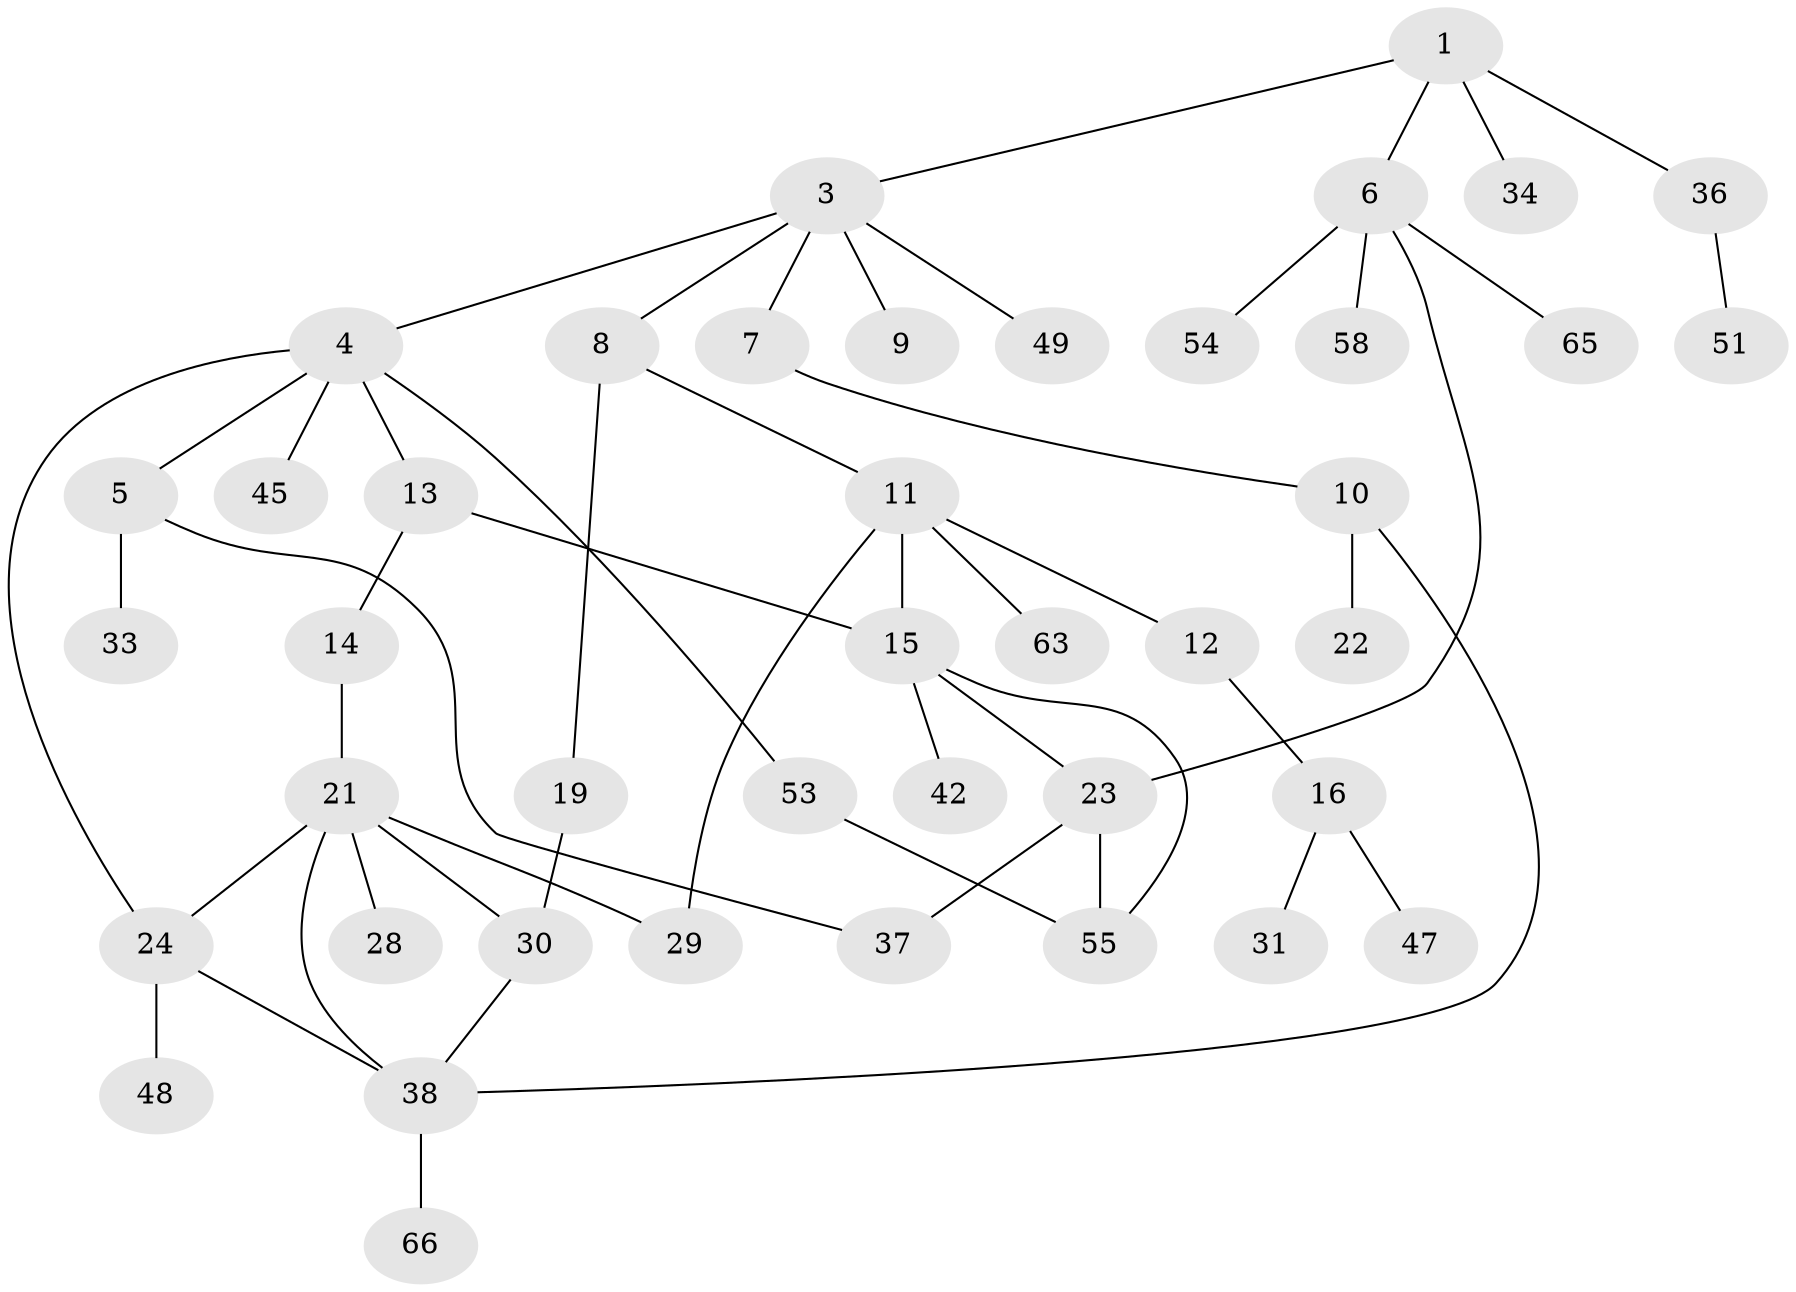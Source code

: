 // Generated by graph-tools (version 1.1) at 2025/51/02/27/25 19:51:36]
// undirected, 42 vertices, 52 edges
graph export_dot {
graph [start="1"]
  node [color=gray90,style=filled];
  1 [super="+2"];
  3 [super="+18"];
  4 [super="+44"];
  5 [super="+32"];
  6 [super="+20"];
  7;
  8;
  9 [super="+17"];
  10 [super="+50"];
  11 [super="+46"];
  12;
  13 [super="+27"];
  14;
  15 [super="+40"];
  16 [super="+59"];
  19 [super="+35"];
  21 [super="+25"];
  22 [super="+26"];
  23;
  24 [super="+41"];
  28;
  29 [super="+62"];
  30;
  31;
  33;
  34 [super="+43"];
  36 [super="+39"];
  37 [super="+61"];
  38 [super="+52"];
  42 [super="+60"];
  45;
  47 [super="+57"];
  48;
  49;
  51;
  53 [super="+64"];
  54;
  55 [super="+56"];
  58;
  63;
  65;
  66;
  1 -- 34;
  1 -- 36;
  1 -- 3;
  1 -- 6;
  3 -- 4;
  3 -- 7;
  3 -- 8;
  3 -- 9;
  3 -- 49;
  4 -- 5;
  4 -- 13;
  4 -- 45;
  4 -- 53;
  4 -- 24;
  5 -- 33;
  5 -- 37;
  6 -- 23;
  6 -- 54;
  6 -- 65;
  6 -- 58;
  7 -- 10;
  8 -- 11;
  8 -- 19;
  10 -- 22;
  10 -- 38;
  11 -- 12;
  11 -- 15;
  11 -- 63;
  11 -- 29;
  12 -- 16;
  13 -- 14;
  13 -- 15;
  14 -- 21;
  15 -- 23;
  15 -- 42;
  15 -- 55;
  16 -- 31;
  16 -- 47;
  19 -- 30;
  21 -- 24;
  21 -- 28;
  21 -- 29;
  21 -- 38;
  21 -- 30;
  23 -- 37;
  23 -- 55;
  24 -- 48;
  24 -- 38;
  30 -- 38;
  36 -- 51;
  38 -- 66;
  53 -- 55;
}
